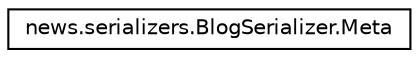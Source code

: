 digraph "Graphical Class Hierarchy"
{
  edge [fontname="Helvetica",fontsize="10",labelfontname="Helvetica",labelfontsize="10"];
  node [fontname="Helvetica",fontsize="10",shape=record];
  rankdir="LR";
  Node0 [label="news.serializers.BlogSerializer.Meta",height=0.2,width=0.4,color="black", fillcolor="white", style="filled",URL="$classnews_1_1serializers_1_1_blog_serializer_1_1_meta.html"];
}
